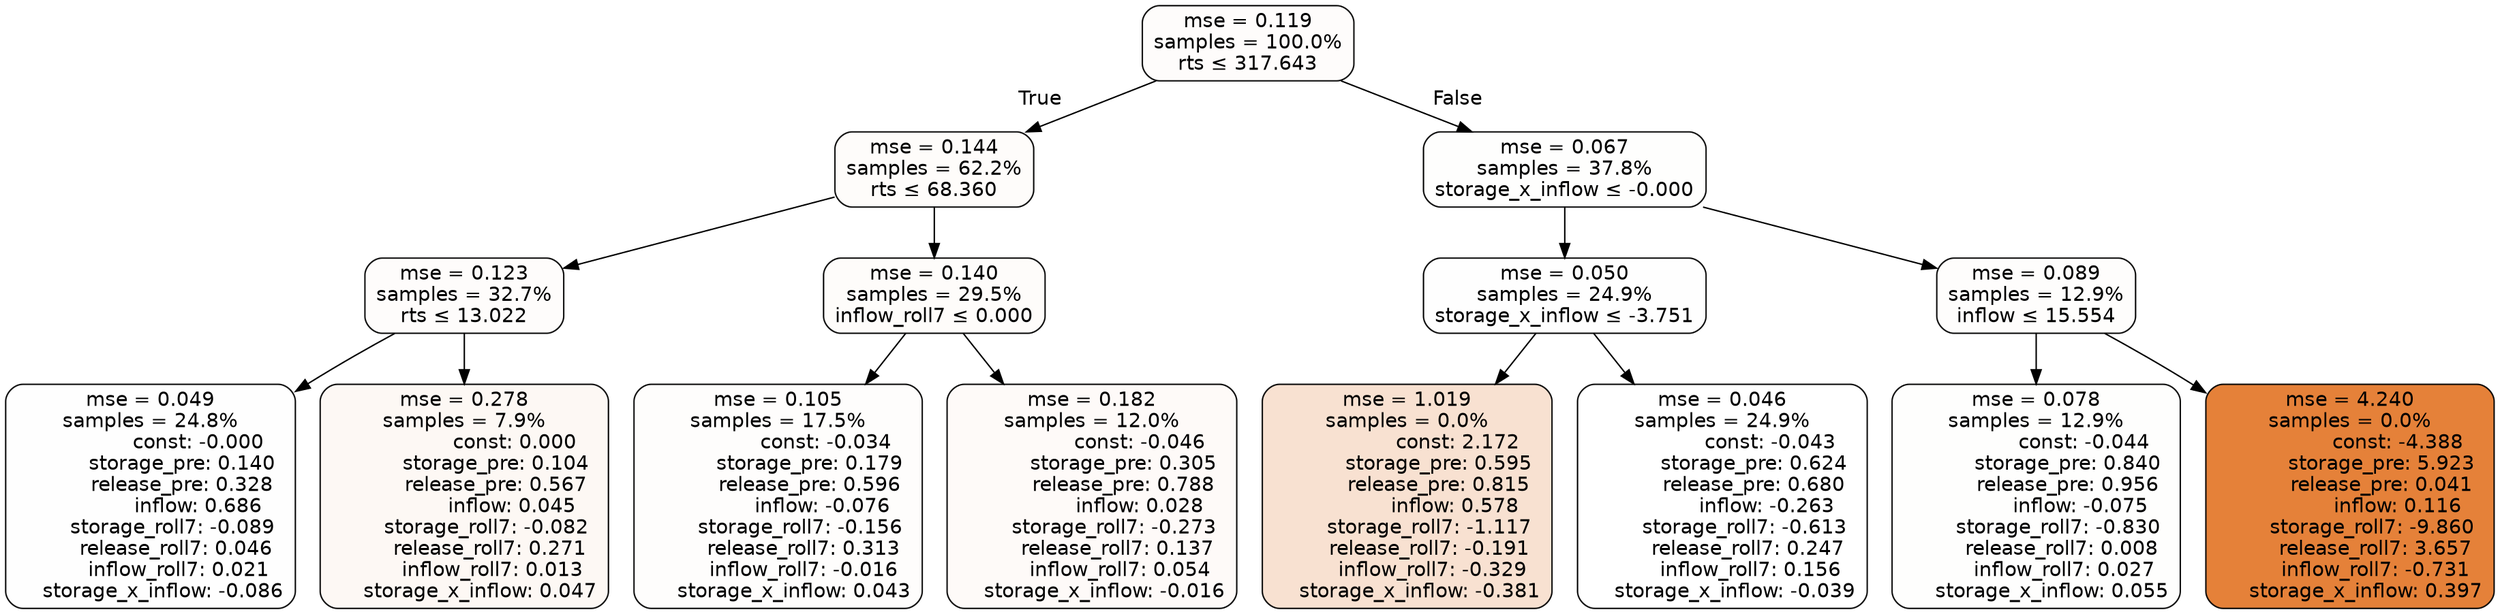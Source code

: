 digraph tree {
bgcolor="transparent"
node [shape=rectangle, style="filled, rounded", color="black", fontname=helvetica] ;
edge [fontname=helvetica] ;
	"0" [label="mse = 0.119
samples = 100.0%
rts &le; 317.643", fillcolor="#fefcfb"]
	"1" [label="mse = 0.144
samples = 62.2%
rts &le; 68.360", fillcolor="#fefcfa"]
	"2" [label="mse = 0.123
samples = 32.7%
rts &le; 13.022", fillcolor="#fefcfb"]
	"3" [label="mse = 0.049
samples = 24.8%
               const: -0.000
          storage_pre: 0.140
          release_pre: 0.328
               inflow: 0.686
       storage_roll7: -0.089
        release_roll7: 0.046
         inflow_roll7: 0.021
    storage_x_inflow: -0.086", fillcolor="#fefefe"]
	"4" [label="mse = 0.278
samples = 7.9%
                const: 0.000
          storage_pre: 0.104
          release_pre: 0.567
               inflow: 0.045
       storage_roll7: -0.082
        release_roll7: 0.271
         inflow_roll7: 0.013
     storage_x_inflow: 0.047", fillcolor="#fdf8f4"]
	"5" [label="mse = 0.140
samples = 29.5%
inflow_roll7 &le; 0.000", fillcolor="#fefcfa"]
	"6" [label="mse = 0.105
samples = 17.5%
               const: -0.034
          storage_pre: 0.179
          release_pre: 0.596
              inflow: -0.076
       storage_roll7: -0.156
        release_roll7: 0.313
        inflow_roll7: -0.016
     storage_x_inflow: 0.043", fillcolor="#fefdfc"]
	"7" [label="mse = 0.182
samples = 12.0%
               const: -0.046
          storage_pre: 0.305
          release_pre: 0.788
               inflow: 0.028
       storage_roll7: -0.273
        release_roll7: 0.137
         inflow_roll7: 0.054
    storage_x_inflow: -0.016", fillcolor="#fefaf8"]
	"8" [label="mse = 0.067
samples = 37.8%
storage_x_inflow &le; -0.000", fillcolor="#fefefd"]
	"9" [label="mse = 0.050
samples = 24.9%
storage_x_inflow &le; -3.751", fillcolor="#fefefe"]
	"10" [label="mse = 1.019
samples = 0.0%
                const: 2.172
          storage_pre: 0.595
          release_pre: 0.815
               inflow: 0.578
       storage_roll7: -1.117
       release_roll7: -0.191
        inflow_roll7: -0.329
    storage_x_inflow: -0.381", fillcolor="#f8e1d1"]
	"11" [label="mse = 0.046
samples = 24.9%
               const: -0.043
          storage_pre: 0.624
          release_pre: 0.680
              inflow: -0.263
       storage_roll7: -0.613
        release_roll7: 0.247
         inflow_roll7: 0.156
    storage_x_inflow: -0.039", fillcolor="#ffffff"]
	"12" [label="mse = 0.089
samples = 12.9%
inflow &le; 15.554", fillcolor="#fefdfc"]
	"13" [label="mse = 0.078
samples = 12.9%
               const: -0.044
          storage_pre: 0.840
          release_pre: 0.956
              inflow: -0.075
       storage_roll7: -0.830
        release_roll7: 0.008
         inflow_roll7: 0.027
     storage_x_inflow: 0.055", fillcolor="#fefefd"]
	"14" [label="mse = 4.240
samples = 0.0%
               const: -4.388
          storage_pre: 5.923
          release_pre: 0.041
               inflow: 0.116
       storage_roll7: -9.860
        release_roll7: 3.657
        inflow_roll7: -0.731
     storage_x_inflow: 0.397", fillcolor="#e58139"]

	"0" -> "1" [labeldistance=2.5, labelangle=45, headlabel="True"]
	"1" -> "2"
	"2" -> "3"
	"2" -> "4"
	"1" -> "5"
	"5" -> "6"
	"5" -> "7"
	"0" -> "8" [labeldistance=2.5, labelangle=-45, headlabel="False"]
	"8" -> "9"
	"9" -> "10"
	"9" -> "11"
	"8" -> "12"
	"12" -> "13"
	"12" -> "14"
}